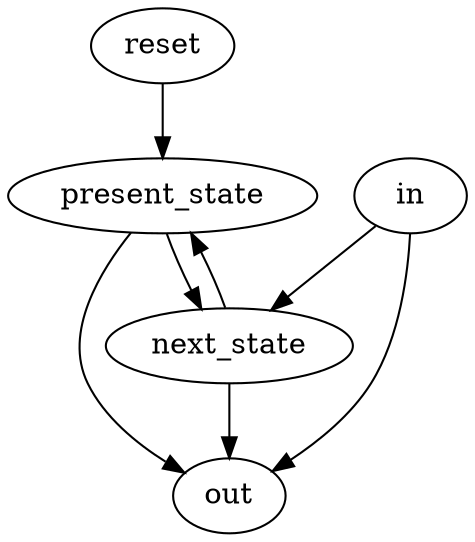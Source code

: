 strict digraph "" {
	reset -> present_state	[weight=2.0];
	in -> out	[weight=1.0];
	in -> next_state	[weight=3.0];
	present_state -> out	[weight=1.0];
	present_state -> next_state	[weight=3.0];
	next_state -> out	[weight=1.0];
	next_state -> present_state	[weight=1.0];
}
